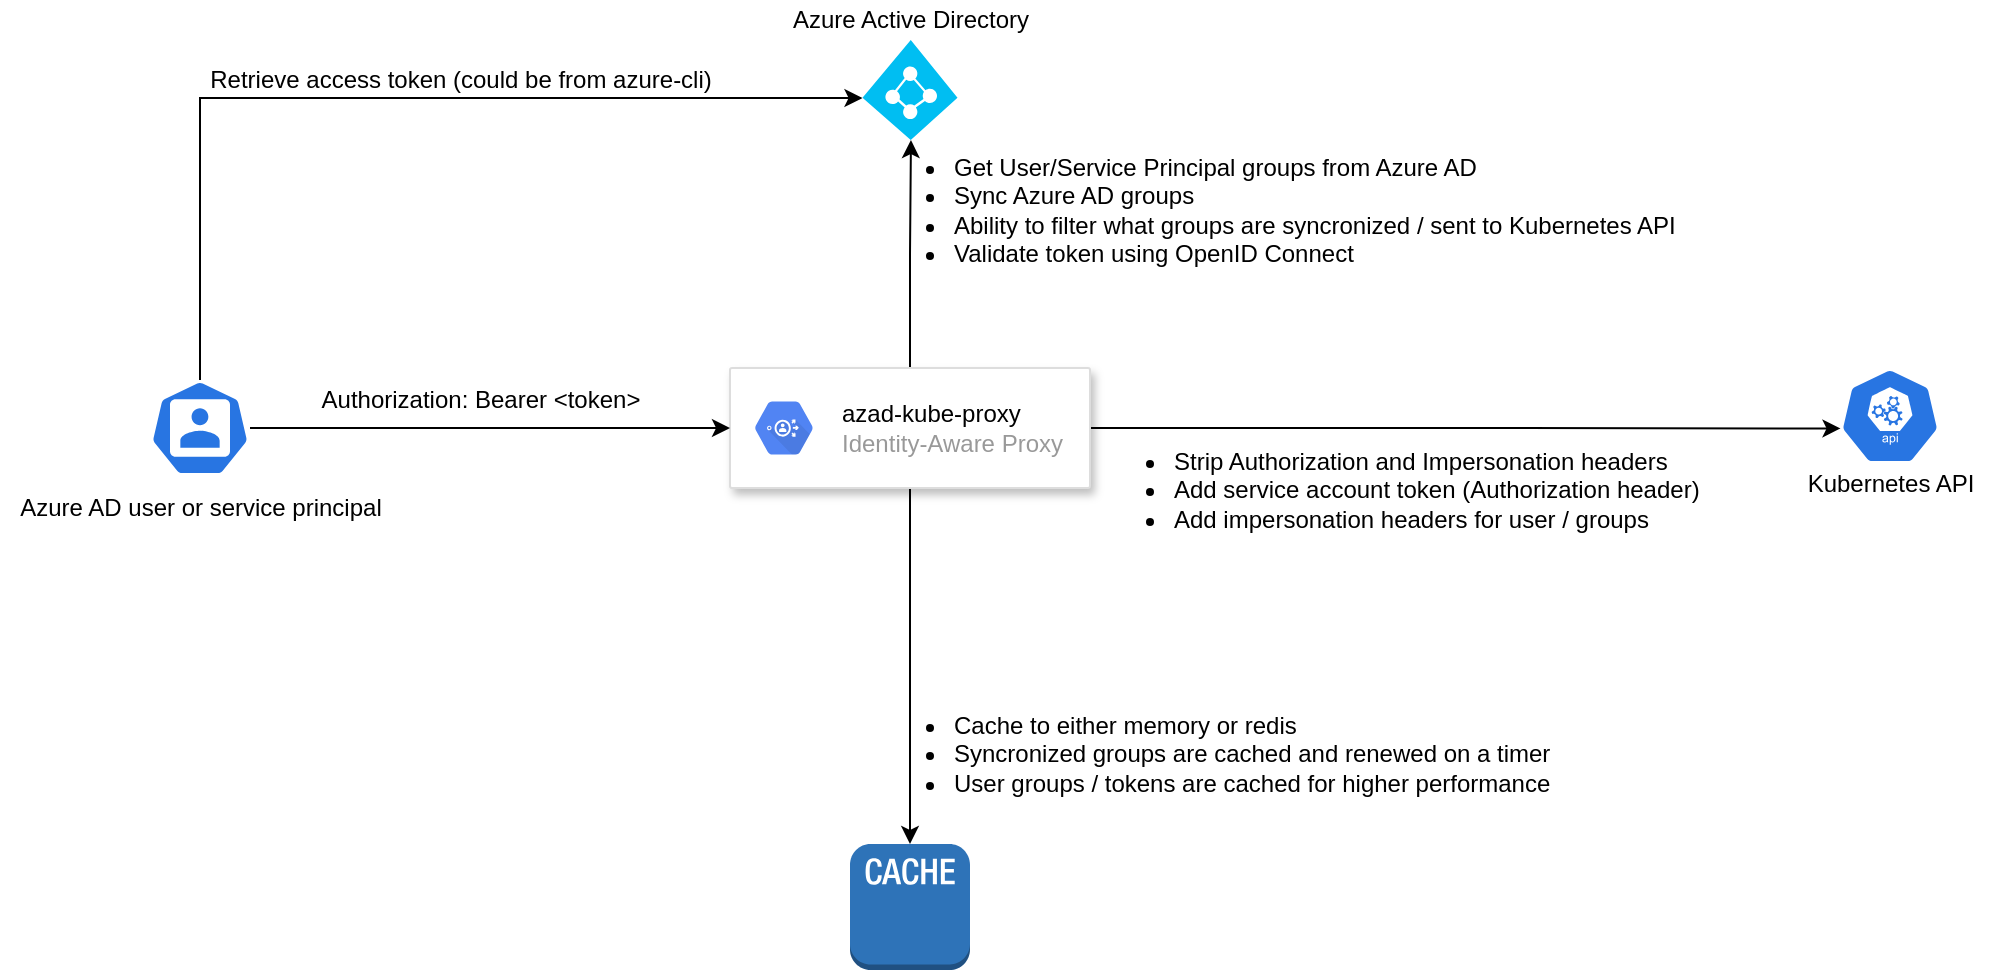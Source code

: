 <mxfile version="14.1.8" type="device"><diagram id="WI9T0HZ2pTsCkuznbFz-" name="Page-1"><mxGraphModel dx="2062" dy="1194" grid="1" gridSize="10" guides="1" tooltips="1" connect="1" arrows="1" fold="1" page="1" pageScale="1" pageWidth="1169" pageHeight="827" math="0" shadow="0"><root><mxCell id="0"/><mxCell id="1" parent="0"/><mxCell id="Njkr_fmuSKIMixYxKHfo-3" value="" style="group" vertex="1" connectable="0" parent="1"><mxGeometry x="990" y="334" width="100" height="68" as="geometry"/></mxCell><mxCell id="Njkr_fmuSKIMixYxKHfo-1" value="" style="html=1;dashed=0;whitespace=wrap;fillColor=#2875E2;strokeColor=#ffffff;points=[[0.005,0.63,0],[0.1,0.2,0],[0.9,0.2,0],[0.5,0,0],[0.995,0.63,0],[0.72,0.99,0],[0.5,1,0],[0.28,0.99,0]];shape=mxgraph.kubernetes.icon;prIcon=api" vertex="1" parent="Njkr_fmuSKIMixYxKHfo-3"><mxGeometry x="25" width="50" height="48" as="geometry"/></mxCell><mxCell id="Njkr_fmuSKIMixYxKHfo-2" value="Kubernetes API" style="text;html=1;align=center;verticalAlign=middle;resizable=0;points=[];autosize=1;" vertex="1" parent="Njkr_fmuSKIMixYxKHfo-3"><mxGeometry y="48" width="100" height="20" as="geometry"/></mxCell><mxCell id="Njkr_fmuSKIMixYxKHfo-10" style="edgeStyle=orthogonalEdgeStyle;rounded=0;orthogonalLoop=1;jettySize=auto;html=1;entryX=0.005;entryY=0.63;entryDx=0;entryDy=0;entryPerimeter=0;" edge="1" parent="1" source="Njkr_fmuSKIMixYxKHfo-4" target="Njkr_fmuSKIMixYxKHfo-1"><mxGeometry relative="1" as="geometry"/></mxCell><mxCell id="Njkr_fmuSKIMixYxKHfo-15" style="edgeStyle=orthogonalEdgeStyle;rounded=0;orthogonalLoop=1;jettySize=auto;html=1;entryX=0.51;entryY=1;entryDx=0;entryDy=0;entryPerimeter=0;" edge="1" parent="1" source="Njkr_fmuSKIMixYxKHfo-4" target="Njkr_fmuSKIMixYxKHfo-14"><mxGeometry relative="1" as="geometry"/></mxCell><mxCell id="Njkr_fmuSKIMixYxKHfo-19" style="edgeStyle=orthogonalEdgeStyle;rounded=0;orthogonalLoop=1;jettySize=auto;html=1;exitX=0.5;exitY=1;exitDx=0;exitDy=0;" edge="1" parent="1" source="Njkr_fmuSKIMixYxKHfo-4" target="Njkr_fmuSKIMixYxKHfo-18"><mxGeometry relative="1" as="geometry"/></mxCell><mxCell id="Njkr_fmuSKIMixYxKHfo-4" value="" style="strokeColor=#dddddd;shadow=1;strokeWidth=1;rounded=1;absoluteArcSize=1;arcSize=2;" vertex="1" parent="1"><mxGeometry x="460" y="334" width="180" height="60" as="geometry"/></mxCell><mxCell id="Njkr_fmuSKIMixYxKHfo-5" value="&lt;font color=&quot;#000000&quot;&gt;azad-kube-proxy&lt;/font&gt;&lt;br&gt;Identity-Aware Proxy" style="dashed=0;connectable=0;html=1;fillColor=#5184F3;strokeColor=none;shape=mxgraph.gcp2.hexIcon;prIcon=identity_aware_proxy;part=1;labelPosition=right;verticalLabelPosition=middle;align=left;verticalAlign=middle;spacingLeft=5;fontColor=#999999;fontSize=12;" vertex="1" parent="Njkr_fmuSKIMixYxKHfo-4"><mxGeometry y="0.5" width="44" height="39" relative="1" as="geometry"><mxPoint x="5" y="-19.5" as="offset"/></mxGeometry></mxCell><mxCell id="Njkr_fmuSKIMixYxKHfo-7" style="edgeStyle=orthogonalEdgeStyle;rounded=0;orthogonalLoop=1;jettySize=auto;html=1;" edge="1" parent="1" source="Njkr_fmuSKIMixYxKHfo-6" target="Njkr_fmuSKIMixYxKHfo-4"><mxGeometry relative="1" as="geometry"/></mxCell><mxCell id="Njkr_fmuSKIMixYxKHfo-21" style="edgeStyle=orthogonalEdgeStyle;rounded=0;orthogonalLoop=1;jettySize=auto;html=1;entryX=0;entryY=0.58;entryDx=0;entryDy=0;entryPerimeter=0;" edge="1" parent="1" source="Njkr_fmuSKIMixYxKHfo-6" target="Njkr_fmuSKIMixYxKHfo-14"><mxGeometry relative="1" as="geometry"><Array as="points"><mxPoint x="195" y="199"/></Array></mxGeometry></mxCell><mxCell id="Njkr_fmuSKIMixYxKHfo-6" value="" style="html=1;dashed=0;whitespace=wrap;fillColor=#2875E2;strokeColor=#ffffff;points=[[0.005,0.63,0],[0.1,0.2,0],[0.9,0.2,0],[0.5,0,0],[0.995,0.63,0],[0.72,0.99,0],[0.5,1,0],[0.28,0.99,0]];shape=mxgraph.kubernetes.icon;prIcon=user" vertex="1" parent="1"><mxGeometry x="170" y="340" width="50" height="48" as="geometry"/></mxCell><mxCell id="Njkr_fmuSKIMixYxKHfo-8" value="Authorization: Bearer &amp;lt;token&amp;gt;" style="text;html=1;align=center;verticalAlign=middle;resizable=0;points=[];autosize=1;" vertex="1" parent="1"><mxGeometry x="250" y="340" width="170" height="20" as="geometry"/></mxCell><mxCell id="Njkr_fmuSKIMixYxKHfo-9" value="Azure AD user or service principal" style="text;html=1;align=center;verticalAlign=middle;resizable=0;points=[];autosize=1;" vertex="1" parent="1"><mxGeometry x="95" y="394" width="200" height="20" as="geometry"/></mxCell><mxCell id="Njkr_fmuSKIMixYxKHfo-12" value="&lt;ul&gt;&lt;li&gt;&lt;span style=&quot;text-align: center&quot;&gt;Strip Authorization and Impersonation headers&lt;/span&gt;&lt;br&gt;&lt;/li&gt;&lt;li&gt;Add service account token (Authorization header)&lt;/li&gt;&lt;li&gt;Add impersonation headers for user / groups&lt;/li&gt;&lt;/ul&gt;" style="text;html=1;align=left;verticalAlign=middle;resizable=0;points=[];autosize=1;" vertex="1" parent="1"><mxGeometry x="640" y="360" width="320" height="70" as="geometry"/></mxCell><mxCell id="Njkr_fmuSKIMixYxKHfo-14" value="" style="verticalLabelPosition=bottom;html=1;verticalAlign=top;align=center;strokeColor=none;fillColor=#00BEF2;shape=mxgraph.azure.azure_active_directory;" vertex="1" parent="1"><mxGeometry x="526.25" y="170" width="47.5" height="50" as="geometry"/></mxCell><mxCell id="Njkr_fmuSKIMixYxKHfo-16" value="Azure Active Directory" style="text;html=1;align=center;verticalAlign=middle;resizable=0;points=[];autosize=1;" vertex="1" parent="1"><mxGeometry x="485" y="150" width="130" height="20" as="geometry"/></mxCell><mxCell id="Njkr_fmuSKIMixYxKHfo-17" value="&lt;ul&gt;&lt;li&gt;Get User/Service Principal groups from Azure AD&lt;/li&gt;&lt;li&gt;Sync Azure AD groups&lt;/li&gt;&lt;li&gt;Ability to filter what groups are syncronized / sent to Kubernetes API&lt;/li&gt;&lt;li&gt;Validate token using OpenID Connect&lt;/li&gt;&lt;/ul&gt;" style="text;html=1;align=left;verticalAlign=middle;resizable=0;points=[];autosize=1;" vertex="1" parent="1"><mxGeometry x="530" y="210" width="420" height="90" as="geometry"/></mxCell><mxCell id="Njkr_fmuSKIMixYxKHfo-18" value="" style="outlineConnect=0;dashed=0;verticalLabelPosition=bottom;verticalAlign=top;align=center;html=1;shape=mxgraph.aws3.cache_node;fillColor=#2E73B8;gradientColor=none;" vertex="1" parent="1"><mxGeometry x="520" y="572" width="60" height="63" as="geometry"/></mxCell><mxCell id="Njkr_fmuSKIMixYxKHfo-20" value="&lt;ul&gt;&lt;li&gt;Cache to either memory or redis&lt;/li&gt;&lt;li&gt;Syncronized groups are cached and renewed on a timer&lt;/li&gt;&lt;li&gt;User groups / tokens are cached for higher performance&lt;/li&gt;&lt;/ul&gt;" style="text;html=1;align=left;verticalAlign=middle;resizable=0;points=[];autosize=1;" vertex="1" parent="1"><mxGeometry x="530" y="492" width="350" height="70" as="geometry"/></mxCell><mxCell id="Njkr_fmuSKIMixYxKHfo-22" value="Retrieve access token (could be from azure-cli)" style="text;html=1;align=center;verticalAlign=middle;resizable=0;points=[];autosize=1;" vertex="1" parent="1"><mxGeometry x="190" y="180" width="270" height="20" as="geometry"/></mxCell></root></mxGraphModel></diagram></mxfile>